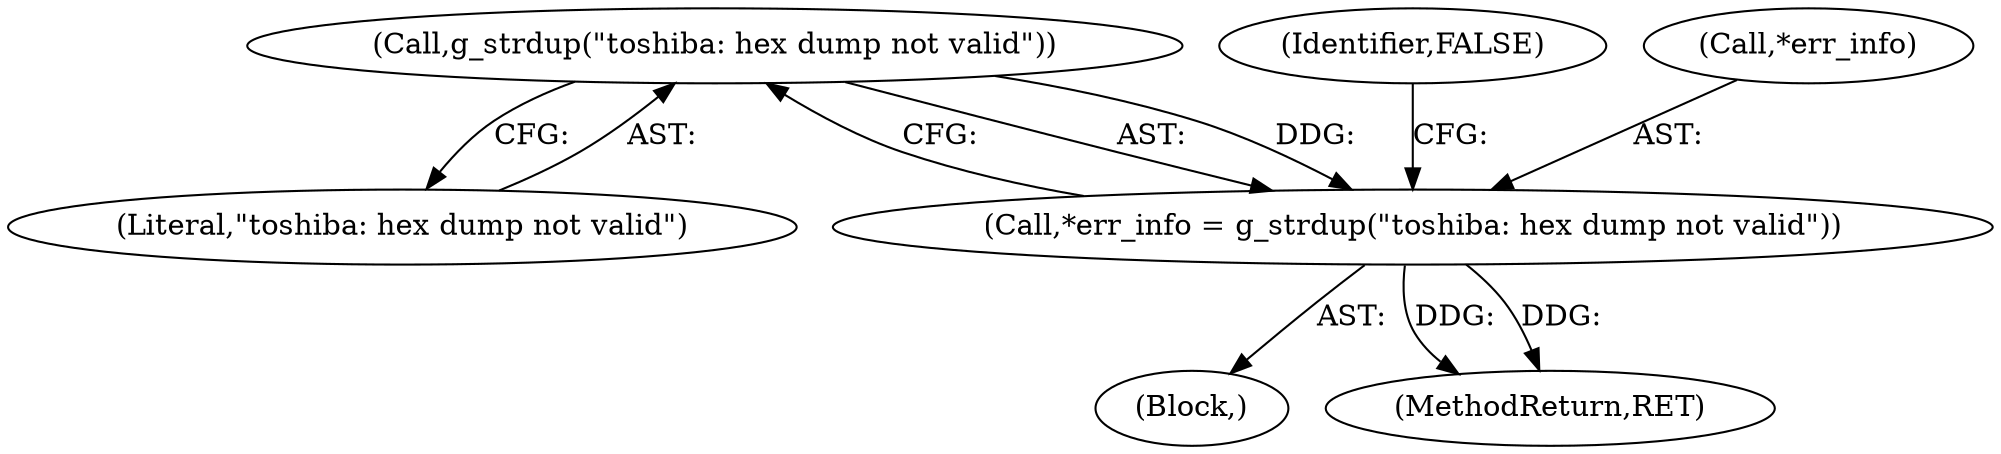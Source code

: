 digraph "0_wireshark_3270dfac43da861c714df76513456b46765ff47f@API" {
"1000470" [label="(Call,g_strdup(\"toshiba: hex dump not valid\"))"];
"1000467" [label="(Call,*err_info = g_strdup(\"toshiba: hex dump not valid\"))"];
"1000473" [label="(Identifier,FALSE)"];
"1000468" [label="(Call,*err_info)"];
"1000462" [label="(Block,)"];
"1000476" [label="(MethodReturn,RET)"];
"1000470" [label="(Call,g_strdup(\"toshiba: hex dump not valid\"))"];
"1000467" [label="(Call,*err_info = g_strdup(\"toshiba: hex dump not valid\"))"];
"1000471" [label="(Literal,\"toshiba: hex dump not valid\")"];
"1000470" -> "1000467"  [label="AST: "];
"1000470" -> "1000471"  [label="CFG: "];
"1000471" -> "1000470"  [label="AST: "];
"1000467" -> "1000470"  [label="CFG: "];
"1000470" -> "1000467"  [label="DDG: "];
"1000467" -> "1000462"  [label="AST: "];
"1000468" -> "1000467"  [label="AST: "];
"1000473" -> "1000467"  [label="CFG: "];
"1000467" -> "1000476"  [label="DDG: "];
"1000467" -> "1000476"  [label="DDG: "];
}
